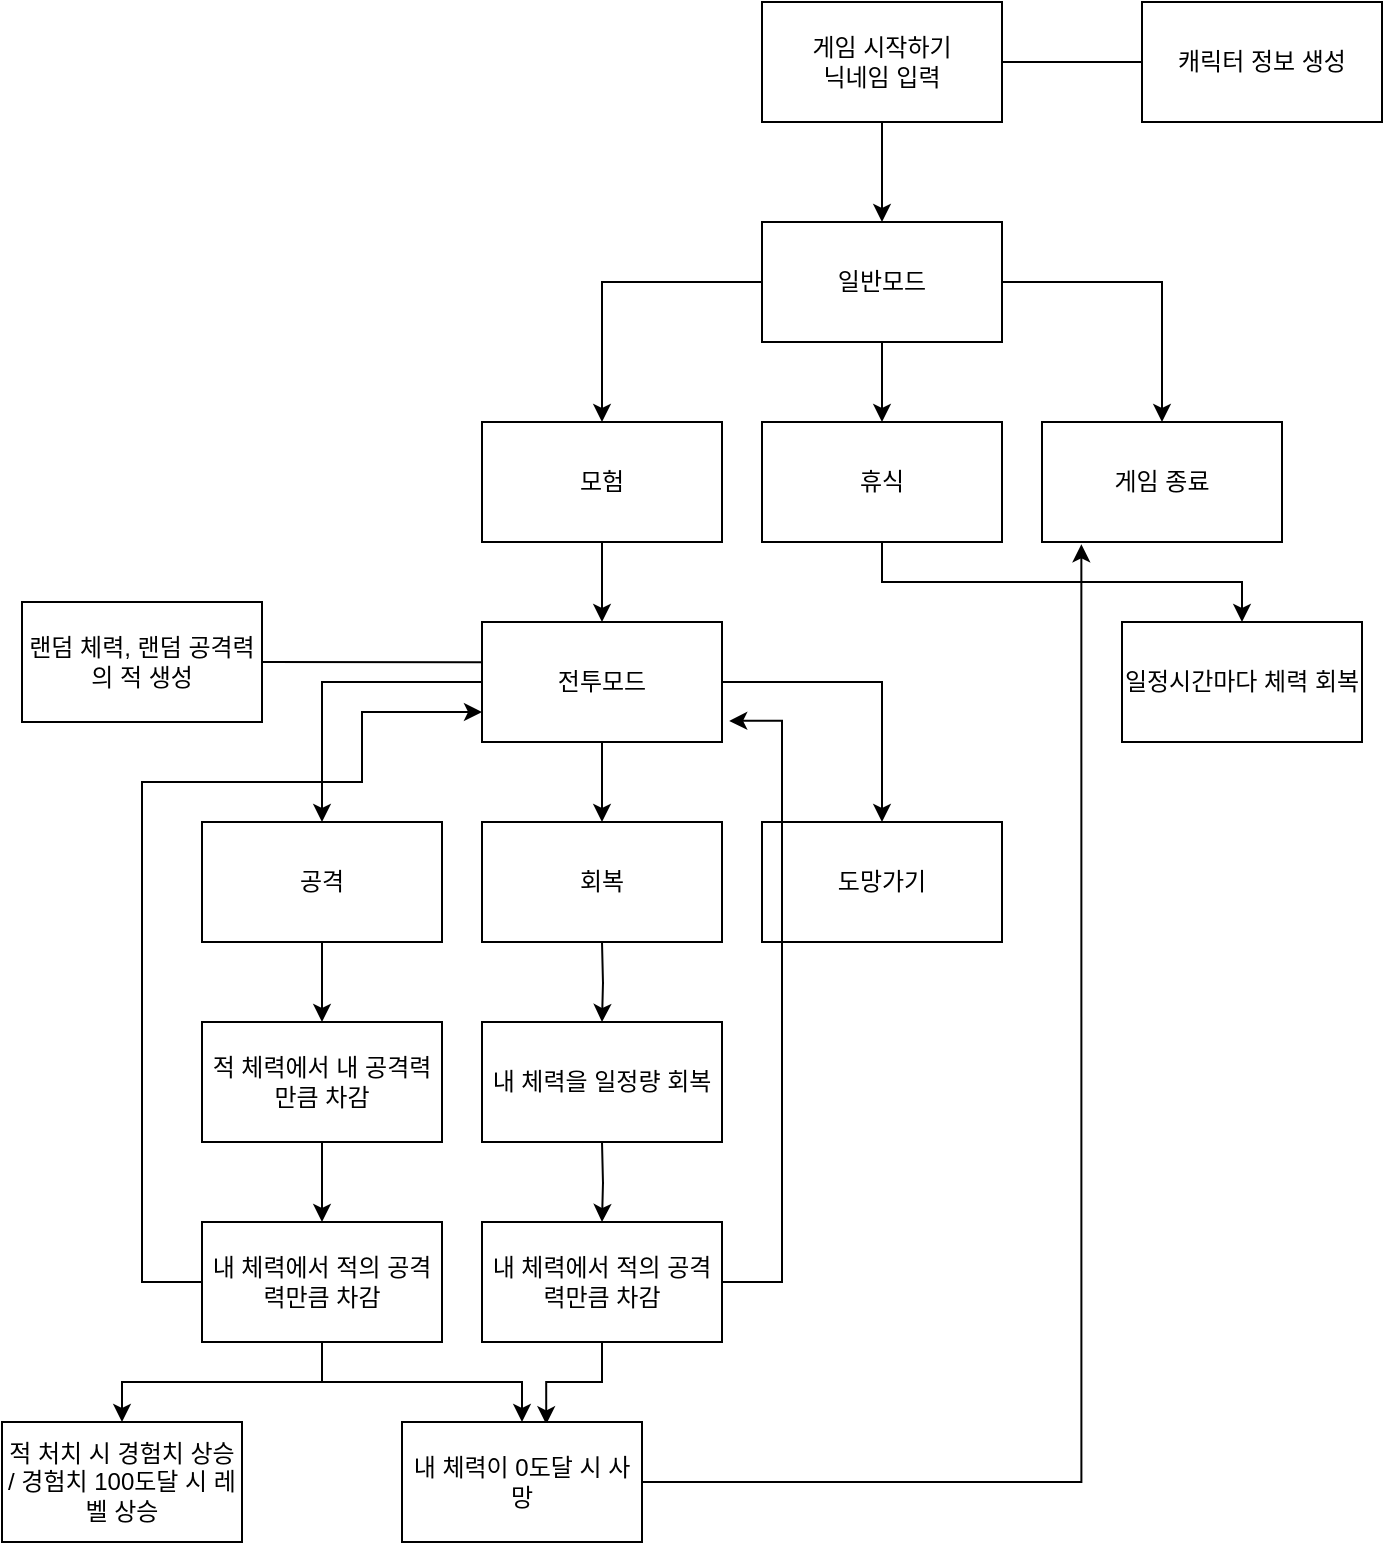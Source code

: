 <mxfile version="16.5.1" type="device"><diagram id="fSV_gj4BcDRxEhiCQXMf" name="페이지-1"><mxGraphModel dx="1070" dy="819" grid="1" gridSize="10" guides="1" tooltips="1" connect="1" arrows="1" fold="1" page="1" pageScale="1" pageWidth="827" pageHeight="1169" math="0" shadow="0"><root><mxCell id="0"/><mxCell id="1" parent="0"/><mxCell id="OpLRqI3efLPdIhPUXZy9-31" style="edgeStyle=orthogonalEdgeStyle;rounded=0;orthogonalLoop=1;jettySize=auto;html=1;entryX=0.5;entryY=0;entryDx=0;entryDy=0;" edge="1" parent="1" source="OpLRqI3efLPdIhPUXZy9-1" target="OpLRqI3efLPdIhPUXZy9-3"><mxGeometry relative="1" as="geometry"/></mxCell><mxCell id="OpLRqI3efLPdIhPUXZy9-1" value="게임 시작하기&lt;br&gt;닉네임 입력" style="rounded=0;whiteSpace=wrap;html=1;" vertex="1" parent="1"><mxGeometry x="390" y="100" width="120" height="60" as="geometry"/></mxCell><mxCell id="OpLRqI3efLPdIhPUXZy9-2" value="캐릭터 정보 생성" style="rounded=0;whiteSpace=wrap;html=1;" vertex="1" parent="1"><mxGeometry x="580" y="100" width="120" height="60" as="geometry"/></mxCell><mxCell id="OpLRqI3efLPdIhPUXZy9-7" style="edgeStyle=orthogonalEdgeStyle;rounded=0;orthogonalLoop=1;jettySize=auto;html=1;entryX=0.5;entryY=0;entryDx=0;entryDy=0;" edge="1" parent="1" source="OpLRqI3efLPdIhPUXZy9-3" target="OpLRqI3efLPdIhPUXZy9-4"><mxGeometry relative="1" as="geometry"/></mxCell><mxCell id="OpLRqI3efLPdIhPUXZy9-8" style="edgeStyle=orthogonalEdgeStyle;rounded=0;orthogonalLoop=1;jettySize=auto;html=1;entryX=0.5;entryY=0;entryDx=0;entryDy=0;" edge="1" parent="1" source="OpLRqI3efLPdIhPUXZy9-3" target="OpLRqI3efLPdIhPUXZy9-5"><mxGeometry relative="1" as="geometry"/></mxCell><mxCell id="OpLRqI3efLPdIhPUXZy9-9" style="edgeStyle=orthogonalEdgeStyle;rounded=0;orthogonalLoop=1;jettySize=auto;html=1;" edge="1" parent="1" source="OpLRqI3efLPdIhPUXZy9-3" target="OpLRqI3efLPdIhPUXZy9-6"><mxGeometry relative="1" as="geometry"/></mxCell><mxCell id="OpLRqI3efLPdIhPUXZy9-3" value="일반모드" style="rounded=0;whiteSpace=wrap;html=1;" vertex="1" parent="1"><mxGeometry x="390" y="210" width="120" height="60" as="geometry"/></mxCell><mxCell id="OpLRqI3efLPdIhPUXZy9-34" style="edgeStyle=orthogonalEdgeStyle;rounded=0;orthogonalLoop=1;jettySize=auto;html=1;entryX=0.5;entryY=0;entryDx=0;entryDy=0;" edge="1" parent="1" source="OpLRqI3efLPdIhPUXZy9-4"><mxGeometry relative="1" as="geometry"><mxPoint x="630" y="410" as="targetPoint"/><Array as="points"><mxPoint x="450" y="390"/><mxPoint x="630" y="390"/></Array></mxGeometry></mxCell><mxCell id="OpLRqI3efLPdIhPUXZy9-4" value="휴식" style="rounded=0;whiteSpace=wrap;html=1;" vertex="1" parent="1"><mxGeometry x="390" y="310" width="120" height="60" as="geometry"/></mxCell><mxCell id="OpLRqI3efLPdIhPUXZy9-29" style="edgeStyle=orthogonalEdgeStyle;rounded=0;orthogonalLoop=1;jettySize=auto;html=1;entryX=0.5;entryY=0;entryDx=0;entryDy=0;" edge="1" parent="1" source="OpLRqI3efLPdIhPUXZy9-5" target="OpLRqI3efLPdIhPUXZy9-13"><mxGeometry relative="1" as="geometry"/></mxCell><mxCell id="OpLRqI3efLPdIhPUXZy9-5" value="모험" style="rounded=0;whiteSpace=wrap;html=1;" vertex="1" parent="1"><mxGeometry x="250" y="310" width="120" height="60" as="geometry"/></mxCell><mxCell id="OpLRqI3efLPdIhPUXZy9-6" value="게임 종료" style="rounded=0;whiteSpace=wrap;html=1;" vertex="1" parent="1"><mxGeometry x="530" y="310" width="120" height="60" as="geometry"/></mxCell><mxCell id="OpLRqI3efLPdIhPUXZy9-10" value="랜덤 체력, 랜덤 공격력의 적 생성" style="rounded=0;whiteSpace=wrap;html=1;" vertex="1" parent="1"><mxGeometry x="20" y="400" width="120" height="60" as="geometry"/></mxCell><mxCell id="OpLRqI3efLPdIhPUXZy9-25" style="edgeStyle=orthogonalEdgeStyle;rounded=0;orthogonalLoop=1;jettySize=auto;html=1;entryX=0.5;entryY=0;entryDx=0;entryDy=0;" edge="1" parent="1" source="OpLRqI3efLPdIhPUXZy9-13" target="OpLRqI3efLPdIhPUXZy9-14"><mxGeometry relative="1" as="geometry"/></mxCell><mxCell id="OpLRqI3efLPdIhPUXZy9-27" style="edgeStyle=orthogonalEdgeStyle;rounded=0;orthogonalLoop=1;jettySize=auto;html=1;" edge="1" parent="1" source="OpLRqI3efLPdIhPUXZy9-13" target="OpLRqI3efLPdIhPUXZy9-16"><mxGeometry relative="1" as="geometry"/></mxCell><mxCell id="OpLRqI3efLPdIhPUXZy9-28" style="edgeStyle=orthogonalEdgeStyle;rounded=0;orthogonalLoop=1;jettySize=auto;html=1;entryX=0.5;entryY=0;entryDx=0;entryDy=0;" edge="1" parent="1" source="OpLRqI3efLPdIhPUXZy9-13" target="OpLRqI3efLPdIhPUXZy9-15"><mxGeometry relative="1" as="geometry"/></mxCell><mxCell id="OpLRqI3efLPdIhPUXZy9-13" value="전투모드" style="rounded=0;whiteSpace=wrap;html=1;" vertex="1" parent="1"><mxGeometry x="250" y="410" width="120" height="60" as="geometry"/></mxCell><mxCell id="OpLRqI3efLPdIhPUXZy9-14" value="회복" style="rounded=0;whiteSpace=wrap;html=1;" vertex="1" parent="1"><mxGeometry x="250" y="510" width="120" height="60" as="geometry"/></mxCell><mxCell id="OpLRqI3efLPdIhPUXZy9-15" value="도망가기" style="rounded=0;whiteSpace=wrap;html=1;" vertex="1" parent="1"><mxGeometry x="390" y="510" width="120" height="60" as="geometry"/></mxCell><mxCell id="OpLRqI3efLPdIhPUXZy9-21" style="edgeStyle=orthogonalEdgeStyle;rounded=0;orthogonalLoop=1;jettySize=auto;html=1;entryX=0.5;entryY=0;entryDx=0;entryDy=0;" edge="1" parent="1" source="OpLRqI3efLPdIhPUXZy9-16" target="OpLRqI3efLPdIhPUXZy9-19"><mxGeometry relative="1" as="geometry"/></mxCell><mxCell id="OpLRqI3efLPdIhPUXZy9-16" value="공격" style="rounded=0;whiteSpace=wrap;html=1;" vertex="1" parent="1"><mxGeometry x="110" y="510" width="120" height="60" as="geometry"/></mxCell><mxCell id="OpLRqI3efLPdIhPUXZy9-37" style="edgeStyle=orthogonalEdgeStyle;rounded=0;orthogonalLoop=1;jettySize=auto;html=1;entryX=0.5;entryY=0;entryDx=0;entryDy=0;" edge="1" parent="1" source="OpLRqI3efLPdIhPUXZy9-17" target="OpLRqI3efLPdIhPUXZy9-36"><mxGeometry relative="1" as="geometry"/></mxCell><mxCell id="OpLRqI3efLPdIhPUXZy9-39" style="edgeStyle=orthogonalEdgeStyle;rounded=0;orthogonalLoop=1;jettySize=auto;html=1;" edge="1" parent="1" source="OpLRqI3efLPdIhPUXZy9-17" target="OpLRqI3efLPdIhPUXZy9-38"><mxGeometry relative="1" as="geometry"/></mxCell><mxCell id="OpLRqI3efLPdIhPUXZy9-42" style="edgeStyle=orthogonalEdgeStyle;rounded=0;orthogonalLoop=1;jettySize=auto;html=1;entryX=0;entryY=0.75;entryDx=0;entryDy=0;" edge="1" parent="1" source="OpLRqI3efLPdIhPUXZy9-17" target="OpLRqI3efLPdIhPUXZy9-13"><mxGeometry relative="1" as="geometry"><mxPoint x="90.0" y="640" as="targetPoint"/><Array as="points"><mxPoint x="80" y="740"/><mxPoint x="80" y="490"/><mxPoint x="190" y="490"/><mxPoint x="190" y="455"/></Array></mxGeometry></mxCell><mxCell id="OpLRqI3efLPdIhPUXZy9-17" value="내 체력에서 적의 공격력만큼 차감" style="rounded=0;whiteSpace=wrap;html=1;" vertex="1" parent="1"><mxGeometry x="110" y="710" width="120" height="60" as="geometry"/></mxCell><mxCell id="OpLRqI3efLPdIhPUXZy9-40" style="edgeStyle=orthogonalEdgeStyle;rounded=0;orthogonalLoop=1;jettySize=auto;html=1;entryX=0.601;entryY=0.019;entryDx=0;entryDy=0;entryPerimeter=0;" edge="1" parent="1" source="OpLRqI3efLPdIhPUXZy9-18" target="OpLRqI3efLPdIhPUXZy9-38"><mxGeometry relative="1" as="geometry"/></mxCell><mxCell id="OpLRqI3efLPdIhPUXZy9-43" style="edgeStyle=orthogonalEdgeStyle;rounded=0;orthogonalLoop=1;jettySize=auto;html=1;entryX=1.03;entryY=0.824;entryDx=0;entryDy=0;entryPerimeter=0;" edge="1" parent="1" source="OpLRqI3efLPdIhPUXZy9-18" target="OpLRqI3efLPdIhPUXZy9-13"><mxGeometry relative="1" as="geometry"><mxPoint x="400" y="460" as="targetPoint"/><Array as="points"><mxPoint x="400" y="740"/><mxPoint x="400" y="459"/></Array></mxGeometry></mxCell><mxCell id="OpLRqI3efLPdIhPUXZy9-18" value="내 체력에서 적의 공격력만큼 차감" style="rounded=0;whiteSpace=wrap;html=1;" vertex="1" parent="1"><mxGeometry x="250" y="710" width="120" height="60" as="geometry"/></mxCell><mxCell id="OpLRqI3efLPdIhPUXZy9-22" style="edgeStyle=orthogonalEdgeStyle;rounded=0;orthogonalLoop=1;jettySize=auto;html=1;entryX=0.5;entryY=0;entryDx=0;entryDy=0;" edge="1" parent="1" source="OpLRqI3efLPdIhPUXZy9-19" target="OpLRqI3efLPdIhPUXZy9-17"><mxGeometry relative="1" as="geometry"/></mxCell><mxCell id="OpLRqI3efLPdIhPUXZy9-19" value="적 체력에서 내 공격력만큼 차감" style="rounded=0;whiteSpace=wrap;html=1;" vertex="1" parent="1"><mxGeometry x="110" y="610" width="120" height="60" as="geometry"/></mxCell><mxCell id="OpLRqI3efLPdIhPUXZy9-20" value="내 체력을 일정량 회복" style="rounded=0;whiteSpace=wrap;html=1;" vertex="1" parent="1"><mxGeometry x="250" y="610" width="120" height="60" as="geometry"/></mxCell><mxCell id="OpLRqI3efLPdIhPUXZy9-23" style="edgeStyle=orthogonalEdgeStyle;rounded=0;orthogonalLoop=1;jettySize=auto;html=1;entryX=0.5;entryY=0;entryDx=0;entryDy=0;" edge="1" parent="1"><mxGeometry relative="1" as="geometry"><mxPoint x="310" y="570" as="sourcePoint"/><mxPoint x="310" y="610" as="targetPoint"/></mxGeometry></mxCell><mxCell id="OpLRqI3efLPdIhPUXZy9-24" style="edgeStyle=orthogonalEdgeStyle;rounded=0;orthogonalLoop=1;jettySize=auto;html=1;entryX=0.5;entryY=0;entryDx=0;entryDy=0;" edge="1" parent="1"><mxGeometry relative="1" as="geometry"><mxPoint x="310" y="670" as="sourcePoint"/><mxPoint x="310" y="710" as="targetPoint"/></mxGeometry></mxCell><mxCell id="OpLRqI3efLPdIhPUXZy9-30" value="" style="endArrow=none;html=1;rounded=0;exitX=1;exitY=0.5;exitDx=0;exitDy=0;entryX=0.002;entryY=0.335;entryDx=0;entryDy=0;entryPerimeter=0;" edge="1" parent="1" source="OpLRqI3efLPdIhPUXZy9-10" target="OpLRqI3efLPdIhPUXZy9-13"><mxGeometry width="50" height="50" relative="1" as="geometry"><mxPoint x="370" y="490" as="sourcePoint"/><mxPoint x="420" y="440" as="targetPoint"/></mxGeometry></mxCell><mxCell id="OpLRqI3efLPdIhPUXZy9-32" value="" style="endArrow=none;html=1;rounded=0;entryX=0;entryY=0.5;entryDx=0;entryDy=0;exitX=1;exitY=0.5;exitDx=0;exitDy=0;" edge="1" parent="1" source="OpLRqI3efLPdIhPUXZy9-1" target="OpLRqI3efLPdIhPUXZy9-2"><mxGeometry width="50" height="50" relative="1" as="geometry"><mxPoint x="450" y="450" as="sourcePoint"/><mxPoint x="500" y="400" as="targetPoint"/></mxGeometry></mxCell><mxCell id="OpLRqI3efLPdIhPUXZy9-35" value="일정시간마다 체력 회복" style="rounded=0;whiteSpace=wrap;html=1;" vertex="1" parent="1"><mxGeometry x="570" y="410" width="120" height="60" as="geometry"/></mxCell><mxCell id="OpLRqI3efLPdIhPUXZy9-36" value="적 처치 시 경험치 상승 / 경험치 100도달 시 레벨 상승" style="rounded=0;whiteSpace=wrap;html=1;" vertex="1" parent="1"><mxGeometry x="10" y="810" width="120" height="60" as="geometry"/></mxCell><mxCell id="OpLRqI3efLPdIhPUXZy9-41" style="edgeStyle=orthogonalEdgeStyle;rounded=0;orthogonalLoop=1;jettySize=auto;html=1;entryX=0.164;entryY=1.019;entryDx=0;entryDy=0;entryPerimeter=0;" edge="1" parent="1" source="OpLRqI3efLPdIhPUXZy9-38" target="OpLRqI3efLPdIhPUXZy9-6"><mxGeometry relative="1" as="geometry"/></mxCell><mxCell id="OpLRqI3efLPdIhPUXZy9-38" value="내 체력이 0도달 시 사망" style="rounded=0;whiteSpace=wrap;html=1;" vertex="1" parent="1"><mxGeometry x="210" y="810" width="120" height="60" as="geometry"/></mxCell></root></mxGraphModel></diagram></mxfile>